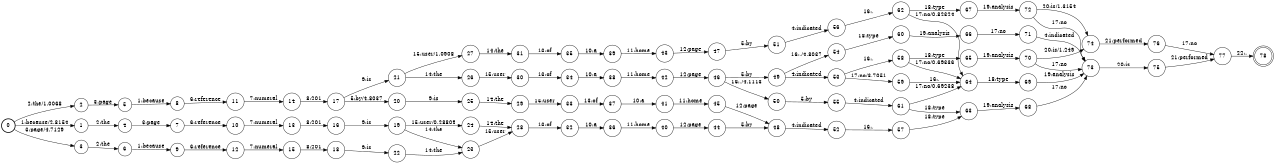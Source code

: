 digraph FST {
rankdir = LR;
size = "8.5,11";
label = "";
center = 1;
orientation = Portrait;
ranksep = "0.4";
nodesep = "0.25";
0 [label = "0", shape = circle, style = bold, fontsize = 14]
	0 -> 1 [label = "1:because/2.8154", fontsize = 14];
	0 -> 2 [label = "2:the/1.0068", fontsize = 14];
	0 -> 3 [label = "3:page/4.7129", fontsize = 14];
1 [label = "1", shape = circle, style = solid, fontsize = 14]
	1 -> 4 [label = "2:the", fontsize = 14];
2 [label = "2", shape = circle, style = solid, fontsize = 14]
	2 -> 5 [label = "3:page", fontsize = 14];
3 [label = "3", shape = circle, style = solid, fontsize = 14]
	3 -> 6 [label = "2:the", fontsize = 14];
4 [label = "4", shape = circle, style = solid, fontsize = 14]
	4 -> 7 [label = "3:page", fontsize = 14];
5 [label = "5", shape = circle, style = solid, fontsize = 14]
	5 -> 8 [label = "1:because", fontsize = 14];
6 [label = "6", shape = circle, style = solid, fontsize = 14]
	6 -> 9 [label = "1:because", fontsize = 14];
7 [label = "7", shape = circle, style = solid, fontsize = 14]
	7 -> 10 [label = "6:reference", fontsize = 14];
8 [label = "8", shape = circle, style = solid, fontsize = 14]
	8 -> 11 [label = "6:reference", fontsize = 14];
9 [label = "9", shape = circle, style = solid, fontsize = 14]
	9 -> 12 [label = "6:reference", fontsize = 14];
10 [label = "10", shape = circle, style = solid, fontsize = 14]
	10 -> 13 [label = "7:numeral", fontsize = 14];
11 [label = "11", shape = circle, style = solid, fontsize = 14]
	11 -> 14 [label = "7:numeral", fontsize = 14];
12 [label = "12", shape = circle, style = solid, fontsize = 14]
	12 -> 15 [label = "7:numeral", fontsize = 14];
13 [label = "13", shape = circle, style = solid, fontsize = 14]
	13 -> 16 [label = "8:201", fontsize = 14];
14 [label = "14", shape = circle, style = solid, fontsize = 14]
	14 -> 17 [label = "8:201", fontsize = 14];
15 [label = "15", shape = circle, style = solid, fontsize = 14]
	15 -> 18 [label = "8:201", fontsize = 14];
16 [label = "16", shape = circle, style = solid, fontsize = 14]
	16 -> 19 [label = "9:is", fontsize = 14];
17 [label = "17", shape = circle, style = solid, fontsize = 14]
	17 -> 20 [label = "5:by/4.8037", fontsize = 14];
	17 -> 21 [label = "9:is", fontsize = 14];
18 [label = "18", shape = circle, style = solid, fontsize = 14]
	18 -> 22 [label = "9:is", fontsize = 14];
19 [label = "19", shape = circle, style = solid, fontsize = 14]
	19 -> 23 [label = "14:the", fontsize = 14];
	19 -> 24 [label = "15:user/0.28809", fontsize = 14];
20 [label = "20", shape = circle, style = solid, fontsize = 14]
	20 -> 25 [label = "9:is", fontsize = 14];
21 [label = "21", shape = circle, style = solid, fontsize = 14]
	21 -> 26 [label = "14:the", fontsize = 14];
	21 -> 27 [label = "15:user/1.0908", fontsize = 14];
22 [label = "22", shape = circle, style = solid, fontsize = 14]
	22 -> 23 [label = "14:the", fontsize = 14];
23 [label = "23", shape = circle, style = solid, fontsize = 14]
	23 -> 28 [label = "15:user", fontsize = 14];
24 [label = "24", shape = circle, style = solid, fontsize = 14]
	24 -> 28 [label = "14:the", fontsize = 14];
25 [label = "25", shape = circle, style = solid, fontsize = 14]
	25 -> 29 [label = "14:the", fontsize = 14];
26 [label = "26", shape = circle, style = solid, fontsize = 14]
	26 -> 30 [label = "15:user", fontsize = 14];
27 [label = "27", shape = circle, style = solid, fontsize = 14]
	27 -> 31 [label = "14:the", fontsize = 14];
28 [label = "28", shape = circle, style = solid, fontsize = 14]
	28 -> 32 [label = "13:of", fontsize = 14];
29 [label = "29", shape = circle, style = solid, fontsize = 14]
	29 -> 33 [label = "15:user", fontsize = 14];
30 [label = "30", shape = circle, style = solid, fontsize = 14]
	30 -> 34 [label = "13:of", fontsize = 14];
31 [label = "31", shape = circle, style = solid, fontsize = 14]
	31 -> 35 [label = "13:of", fontsize = 14];
32 [label = "32", shape = circle, style = solid, fontsize = 14]
	32 -> 36 [label = "10:a", fontsize = 14];
33 [label = "33", shape = circle, style = solid, fontsize = 14]
	33 -> 37 [label = "13:of", fontsize = 14];
34 [label = "34", shape = circle, style = solid, fontsize = 14]
	34 -> 38 [label = "10:a", fontsize = 14];
35 [label = "35", shape = circle, style = solid, fontsize = 14]
	35 -> 39 [label = "10:a", fontsize = 14];
36 [label = "36", shape = circle, style = solid, fontsize = 14]
	36 -> 40 [label = "11:home", fontsize = 14];
37 [label = "37", shape = circle, style = solid, fontsize = 14]
	37 -> 41 [label = "10:a", fontsize = 14];
38 [label = "38", shape = circle, style = solid, fontsize = 14]
	38 -> 42 [label = "11:home", fontsize = 14];
39 [label = "39", shape = circle, style = solid, fontsize = 14]
	39 -> 43 [label = "11:home", fontsize = 14];
40 [label = "40", shape = circle, style = solid, fontsize = 14]
	40 -> 44 [label = "12:page", fontsize = 14];
41 [label = "41", shape = circle, style = solid, fontsize = 14]
	41 -> 45 [label = "11:home", fontsize = 14];
42 [label = "42", shape = circle, style = solid, fontsize = 14]
	42 -> 46 [label = "12:page", fontsize = 14];
43 [label = "43", shape = circle, style = solid, fontsize = 14]
	43 -> 47 [label = "12:page", fontsize = 14];
44 [label = "44", shape = circle, style = solid, fontsize = 14]
	44 -> 48 [label = "5:by", fontsize = 14];
45 [label = "45", shape = circle, style = solid, fontsize = 14]
	45 -> 48 [label = "12:page", fontsize = 14];
46 [label = "46", shape = circle, style = solid, fontsize = 14]
	46 -> 49 [label = "5:by", fontsize = 14];
	46 -> 50 [label = "16:,/4.1113", fontsize = 14];
47 [label = "47", shape = circle, style = solid, fontsize = 14]
	47 -> 51 [label = "5:by", fontsize = 14];
48 [label = "48", shape = circle, style = solid, fontsize = 14]
	48 -> 52 [label = "4:indicated", fontsize = 14];
49 [label = "49", shape = circle, style = solid, fontsize = 14]
	49 -> 53 [label = "4:indicated", fontsize = 14];
	49 -> 54 [label = "16:,/4.8037", fontsize = 14];
50 [label = "50", shape = circle, style = solid, fontsize = 14]
	50 -> 55 [label = "5:by", fontsize = 14];
51 [label = "51", shape = circle, style = solid, fontsize = 14]
	51 -> 56 [label = "4:indicated", fontsize = 14];
52 [label = "52", shape = circle, style = solid, fontsize = 14]
	52 -> 57 [label = "16:,", fontsize = 14];
53 [label = "53", shape = circle, style = solid, fontsize = 14]
	53 -> 58 [label = "16:,", fontsize = 14];
	53 -> 59 [label = "17:no/3.7051", fontsize = 14];
54 [label = "54", shape = circle, style = solid, fontsize = 14]
	54 -> 60 [label = "18:type", fontsize = 14];
55 [label = "55", shape = circle, style = solid, fontsize = 14]
	55 -> 61 [label = "4:indicated", fontsize = 14];
56 [label = "56", shape = circle, style = solid, fontsize = 14]
	56 -> 62 [label = "16:,", fontsize = 14];
57 [label = "57", shape = circle, style = solid, fontsize = 14]
	57 -> 63 [label = "18:type", fontsize = 14];
58 [label = "58", shape = circle, style = solid, fontsize = 14]
	58 -> 64 [label = "17:no/0.69336", fontsize = 14];
	58 -> 65 [label = "18:type", fontsize = 14];
59 [label = "59", shape = circle, style = solid, fontsize = 14]
	59 -> 64 [label = "16:,", fontsize = 14];
60 [label = "60", shape = circle, style = solid, fontsize = 14]
	60 -> 66 [label = "19:analysis", fontsize = 14];
61 [label = "61", shape = circle, style = solid, fontsize = 14]
	61 -> 64 [label = "17:no/0.69238", fontsize = 14];
	61 -> 63 [label = "18:type", fontsize = 14];
62 [label = "62", shape = circle, style = solid, fontsize = 14]
	62 -> 64 [label = "17:no/0.82324", fontsize = 14];
	62 -> 67 [label = "18:type", fontsize = 14];
63 [label = "63", shape = circle, style = solid, fontsize = 14]
	63 -> 68 [label = "19:analysis", fontsize = 14];
64 [label = "64", shape = circle, style = solid, fontsize = 14]
	64 -> 69 [label = "18:type", fontsize = 14];
65 [label = "65", shape = circle, style = solid, fontsize = 14]
	65 -> 70 [label = "19:analysis", fontsize = 14];
66 [label = "66", shape = circle, style = solid, fontsize = 14]
	66 -> 71 [label = "17:no", fontsize = 14];
67 [label = "67", shape = circle, style = solid, fontsize = 14]
	67 -> 72 [label = "19:analysis", fontsize = 14];
68 [label = "68", shape = circle, style = solid, fontsize = 14]
	68 -> 73 [label = "17:no", fontsize = 14];
69 [label = "69", shape = circle, style = solid, fontsize = 14]
	69 -> 73 [label = "19:analysis", fontsize = 14];
70 [label = "70", shape = circle, style = solid, fontsize = 14]
	70 -> 74 [label = "20:is/1.249", fontsize = 14];
	70 -> 73 [label = "17:no", fontsize = 14];
71 [label = "71", shape = circle, style = solid, fontsize = 14]
	71 -> 73 [label = "4:indicated", fontsize = 14];
72 [label = "72", shape = circle, style = solid, fontsize = 14]
	72 -> 74 [label = "20:is/1.3154", fontsize = 14];
	72 -> 73 [label = "17:no", fontsize = 14];
73 [label = "73", shape = circle, style = solid, fontsize = 14]
	73 -> 75 [label = "20:is", fontsize = 14];
74 [label = "74", shape = circle, style = solid, fontsize = 14]
	74 -> 76 [label = "21:performed", fontsize = 14];
75 [label = "75", shape = circle, style = solid, fontsize = 14]
	75 -> 77 [label = "21:performed", fontsize = 14];
76 [label = "76", shape = circle, style = solid, fontsize = 14]
	76 -> 77 [label = "17:no", fontsize = 14];
77 [label = "77", shape = circle, style = solid, fontsize = 14]
	77 -> 78 [label = "22:.", fontsize = 14];
78 [label = "78", shape = doublecircle, style = solid, fontsize = 14]
}
